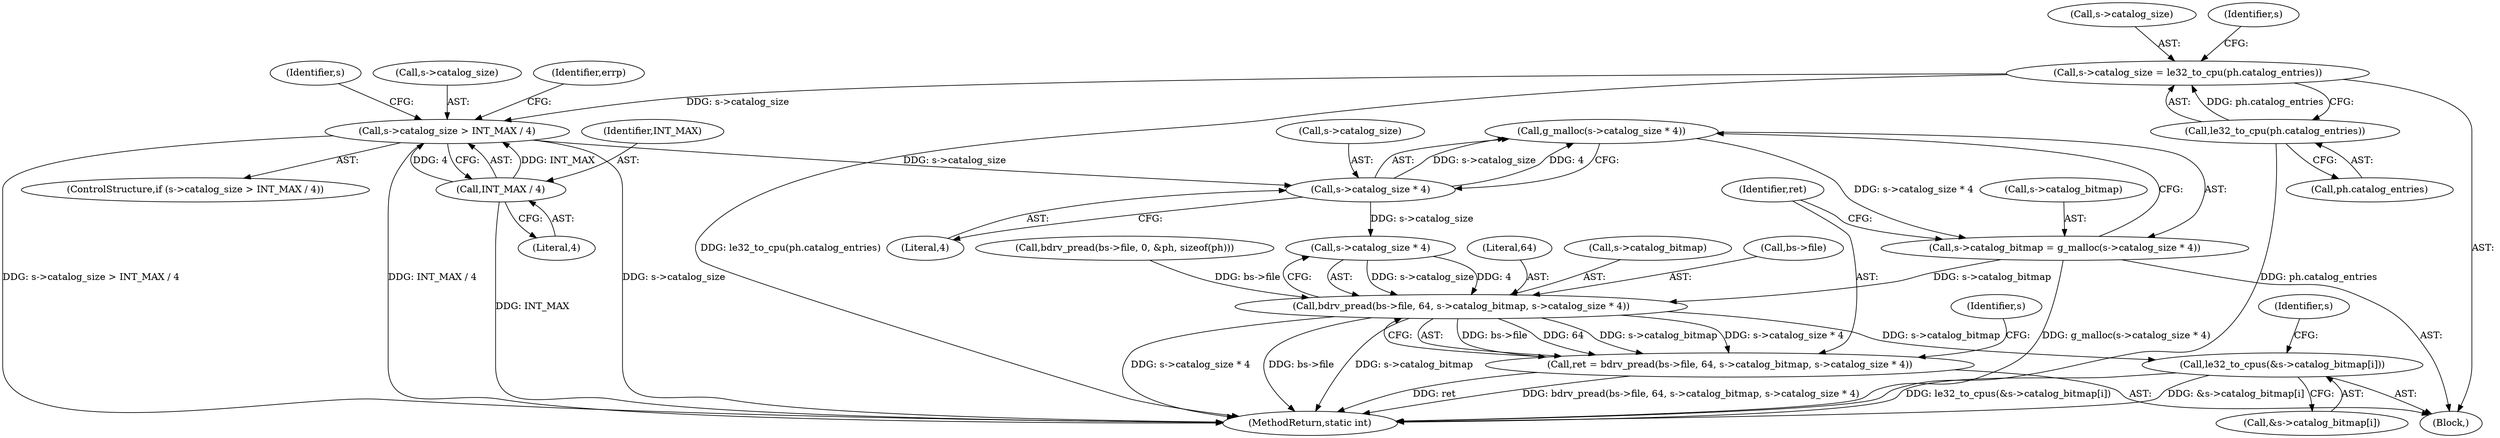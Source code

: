 digraph "0_qemu_afbcc40bee4ef51731102d7d4b499ee12fc182e1@API" {
"1000206" [label="(Call,g_malloc(s->catalog_size * 4))"];
"1000207" [label="(Call,s->catalog_size * 4)"];
"1000186" [label="(Call,s->catalog_size > INT_MAX / 4)"];
"1000177" [label="(Call,s->catalog_size = le32_to_cpu(ph.catalog_entries))"];
"1000181" [label="(Call,le32_to_cpu(ph.catalog_entries))"];
"1000190" [label="(Call,INT_MAX / 4)"];
"1000202" [label="(Call,s->catalog_bitmap = g_malloc(s->catalog_size * 4))"];
"1000214" [label="(Call,bdrv_pread(bs->file, 64, s->catalog_bitmap, s->catalog_size * 4))"];
"1000212" [label="(Call,ret = bdrv_pread(bs->file, 64, s->catalog_bitmap, s->catalog_size * 4))"];
"1000227" [label="(Call,le32_to_cpus(&s->catalog_bitmap[i]))"];
"1000195" [label="(Identifier,errp)"];
"1000206" [label="(Call,g_malloc(s->catalog_size * 4))"];
"1000208" [label="(Call,s->catalog_size)"];
"1000204" [label="(Identifier,s)"];
"1000185" [label="(ControlStructure,if (s->catalog_size > INT_MAX / 4))"];
"1000228" [label="(Call,&s->catalog_bitmap[i])"];
"1000211" [label="(Literal,4)"];
"1000187" [label="(Call,s->catalog_size)"];
"1000207" [label="(Call,s->catalog_size * 4)"];
"1000178" [label="(Call,s->catalog_size)"];
"1000231" [label="(Identifier,s)"];
"1000177" [label="(Call,s->catalog_size = le32_to_cpu(ph.catalog_entries))"];
"1000106" [label="(Block,)"];
"1000218" [label="(Literal,64)"];
"1000248" [label="(MethodReturn,static int)"];
"1000202" [label="(Call,s->catalog_bitmap = g_malloc(s->catalog_size * 4))"];
"1000219" [label="(Call,s->catalog_bitmap)"];
"1000215" [label="(Call,bs->file)"];
"1000214" [label="(Call,bdrv_pread(bs->file, 64, s->catalog_bitmap, s->catalog_size * 4))"];
"1000212" [label="(Call,ret = bdrv_pread(bs->file, 64, s->catalog_bitmap, s->catalog_size * 4))"];
"1000188" [label="(Identifier,s)"];
"1000227" [label="(Call,le32_to_cpus(&s->catalog_bitmap[i]))"];
"1000181" [label="(Call,le32_to_cpu(ph.catalog_entries))"];
"1000237" [label="(Identifier,s)"];
"1000213" [label="(Identifier,ret)"];
"1000182" [label="(Call,ph.catalog_entries)"];
"1000203" [label="(Call,s->catalog_bitmap)"];
"1000123" [label="(Call,bdrv_pread(bs->file, 0, &ph, sizeof(ph)))"];
"1000191" [label="(Identifier,INT_MAX)"];
"1000186" [label="(Call,s->catalog_size > INT_MAX / 4)"];
"1000190" [label="(Call,INT_MAX / 4)"];
"1000192" [label="(Literal,4)"];
"1000222" [label="(Call,s->catalog_size * 4)"];
"1000206" -> "1000202"  [label="AST: "];
"1000206" -> "1000207"  [label="CFG: "];
"1000207" -> "1000206"  [label="AST: "];
"1000202" -> "1000206"  [label="CFG: "];
"1000206" -> "1000202"  [label="DDG: s->catalog_size * 4"];
"1000207" -> "1000206"  [label="DDG: s->catalog_size"];
"1000207" -> "1000206"  [label="DDG: 4"];
"1000207" -> "1000211"  [label="CFG: "];
"1000208" -> "1000207"  [label="AST: "];
"1000211" -> "1000207"  [label="AST: "];
"1000186" -> "1000207"  [label="DDG: s->catalog_size"];
"1000207" -> "1000222"  [label="DDG: s->catalog_size"];
"1000186" -> "1000185"  [label="AST: "];
"1000186" -> "1000190"  [label="CFG: "];
"1000187" -> "1000186"  [label="AST: "];
"1000190" -> "1000186"  [label="AST: "];
"1000195" -> "1000186"  [label="CFG: "];
"1000204" -> "1000186"  [label="CFG: "];
"1000186" -> "1000248"  [label="DDG: s->catalog_size"];
"1000186" -> "1000248"  [label="DDG: s->catalog_size > INT_MAX / 4"];
"1000186" -> "1000248"  [label="DDG: INT_MAX / 4"];
"1000177" -> "1000186"  [label="DDG: s->catalog_size"];
"1000190" -> "1000186"  [label="DDG: INT_MAX"];
"1000190" -> "1000186"  [label="DDG: 4"];
"1000177" -> "1000106"  [label="AST: "];
"1000177" -> "1000181"  [label="CFG: "];
"1000178" -> "1000177"  [label="AST: "];
"1000181" -> "1000177"  [label="AST: "];
"1000188" -> "1000177"  [label="CFG: "];
"1000177" -> "1000248"  [label="DDG: le32_to_cpu(ph.catalog_entries)"];
"1000181" -> "1000177"  [label="DDG: ph.catalog_entries"];
"1000181" -> "1000182"  [label="CFG: "];
"1000182" -> "1000181"  [label="AST: "];
"1000181" -> "1000248"  [label="DDG: ph.catalog_entries"];
"1000190" -> "1000192"  [label="CFG: "];
"1000191" -> "1000190"  [label="AST: "];
"1000192" -> "1000190"  [label="AST: "];
"1000190" -> "1000248"  [label="DDG: INT_MAX"];
"1000202" -> "1000106"  [label="AST: "];
"1000203" -> "1000202"  [label="AST: "];
"1000213" -> "1000202"  [label="CFG: "];
"1000202" -> "1000248"  [label="DDG: g_malloc(s->catalog_size * 4)"];
"1000202" -> "1000214"  [label="DDG: s->catalog_bitmap"];
"1000214" -> "1000212"  [label="AST: "];
"1000214" -> "1000222"  [label="CFG: "];
"1000215" -> "1000214"  [label="AST: "];
"1000218" -> "1000214"  [label="AST: "];
"1000219" -> "1000214"  [label="AST: "];
"1000222" -> "1000214"  [label="AST: "];
"1000212" -> "1000214"  [label="CFG: "];
"1000214" -> "1000248"  [label="DDG: s->catalog_bitmap"];
"1000214" -> "1000248"  [label="DDG: s->catalog_size * 4"];
"1000214" -> "1000248"  [label="DDG: bs->file"];
"1000214" -> "1000212"  [label="DDG: bs->file"];
"1000214" -> "1000212"  [label="DDG: 64"];
"1000214" -> "1000212"  [label="DDG: s->catalog_bitmap"];
"1000214" -> "1000212"  [label="DDG: s->catalog_size * 4"];
"1000123" -> "1000214"  [label="DDG: bs->file"];
"1000222" -> "1000214"  [label="DDG: s->catalog_size"];
"1000222" -> "1000214"  [label="DDG: 4"];
"1000214" -> "1000227"  [label="DDG: s->catalog_bitmap"];
"1000212" -> "1000106"  [label="AST: "];
"1000213" -> "1000212"  [label="AST: "];
"1000231" -> "1000212"  [label="CFG: "];
"1000212" -> "1000248"  [label="DDG: bdrv_pread(bs->file, 64, s->catalog_bitmap, s->catalog_size * 4)"];
"1000212" -> "1000248"  [label="DDG: ret"];
"1000227" -> "1000106"  [label="AST: "];
"1000227" -> "1000228"  [label="CFG: "];
"1000228" -> "1000227"  [label="AST: "];
"1000237" -> "1000227"  [label="CFG: "];
"1000227" -> "1000248"  [label="DDG: le32_to_cpus(&s->catalog_bitmap[i])"];
"1000227" -> "1000248"  [label="DDG: &s->catalog_bitmap[i]"];
}
